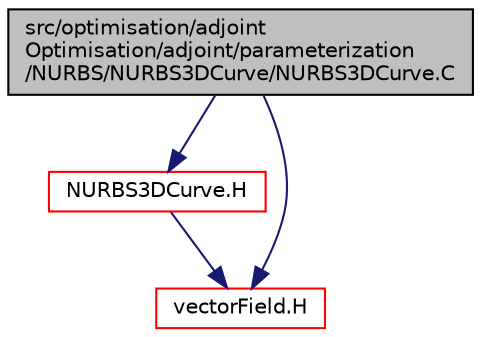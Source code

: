 digraph "src/optimisation/adjointOptimisation/adjoint/parameterization/NURBS/NURBS3DCurve/NURBS3DCurve.C"
{
  bgcolor="transparent";
  edge [fontname="Helvetica",fontsize="10",labelfontname="Helvetica",labelfontsize="10"];
  node [fontname="Helvetica",fontsize="10",shape=record];
  Node1 [label="src/optimisation/adjoint\lOptimisation/adjoint/parameterization\l/NURBS/NURBS3DCurve/NURBS3DCurve.C",height=0.2,width=0.4,color="black", fillcolor="grey75", style="filled" fontcolor="black"];
  Node1 -> Node2 [color="midnightblue",fontsize="10",style="solid",fontname="Helvetica"];
  Node2 [label="NURBS3DCurve.H",height=0.2,width=0.4,color="red",URL="$NURBS3DCurve_8H.html"];
  Node2 -> Node3 [color="midnightblue",fontsize="10",style="solid",fontname="Helvetica"];
  Node3 [label="vectorField.H",height=0.2,width=0.4,color="red",URL="$vectorField_8H.html"];
  Node1 -> Node3 [color="midnightblue",fontsize="10",style="solid",fontname="Helvetica"];
}
